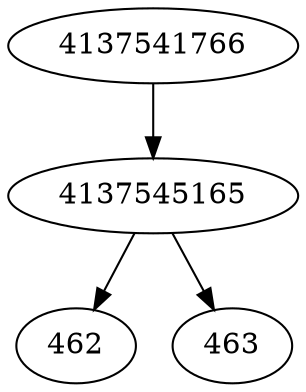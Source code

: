 strict digraph  {
4137541766;
4137545165;
462;
463;
4137541766 -> 4137545165;
4137545165 -> 462;
4137545165 -> 463;
}
